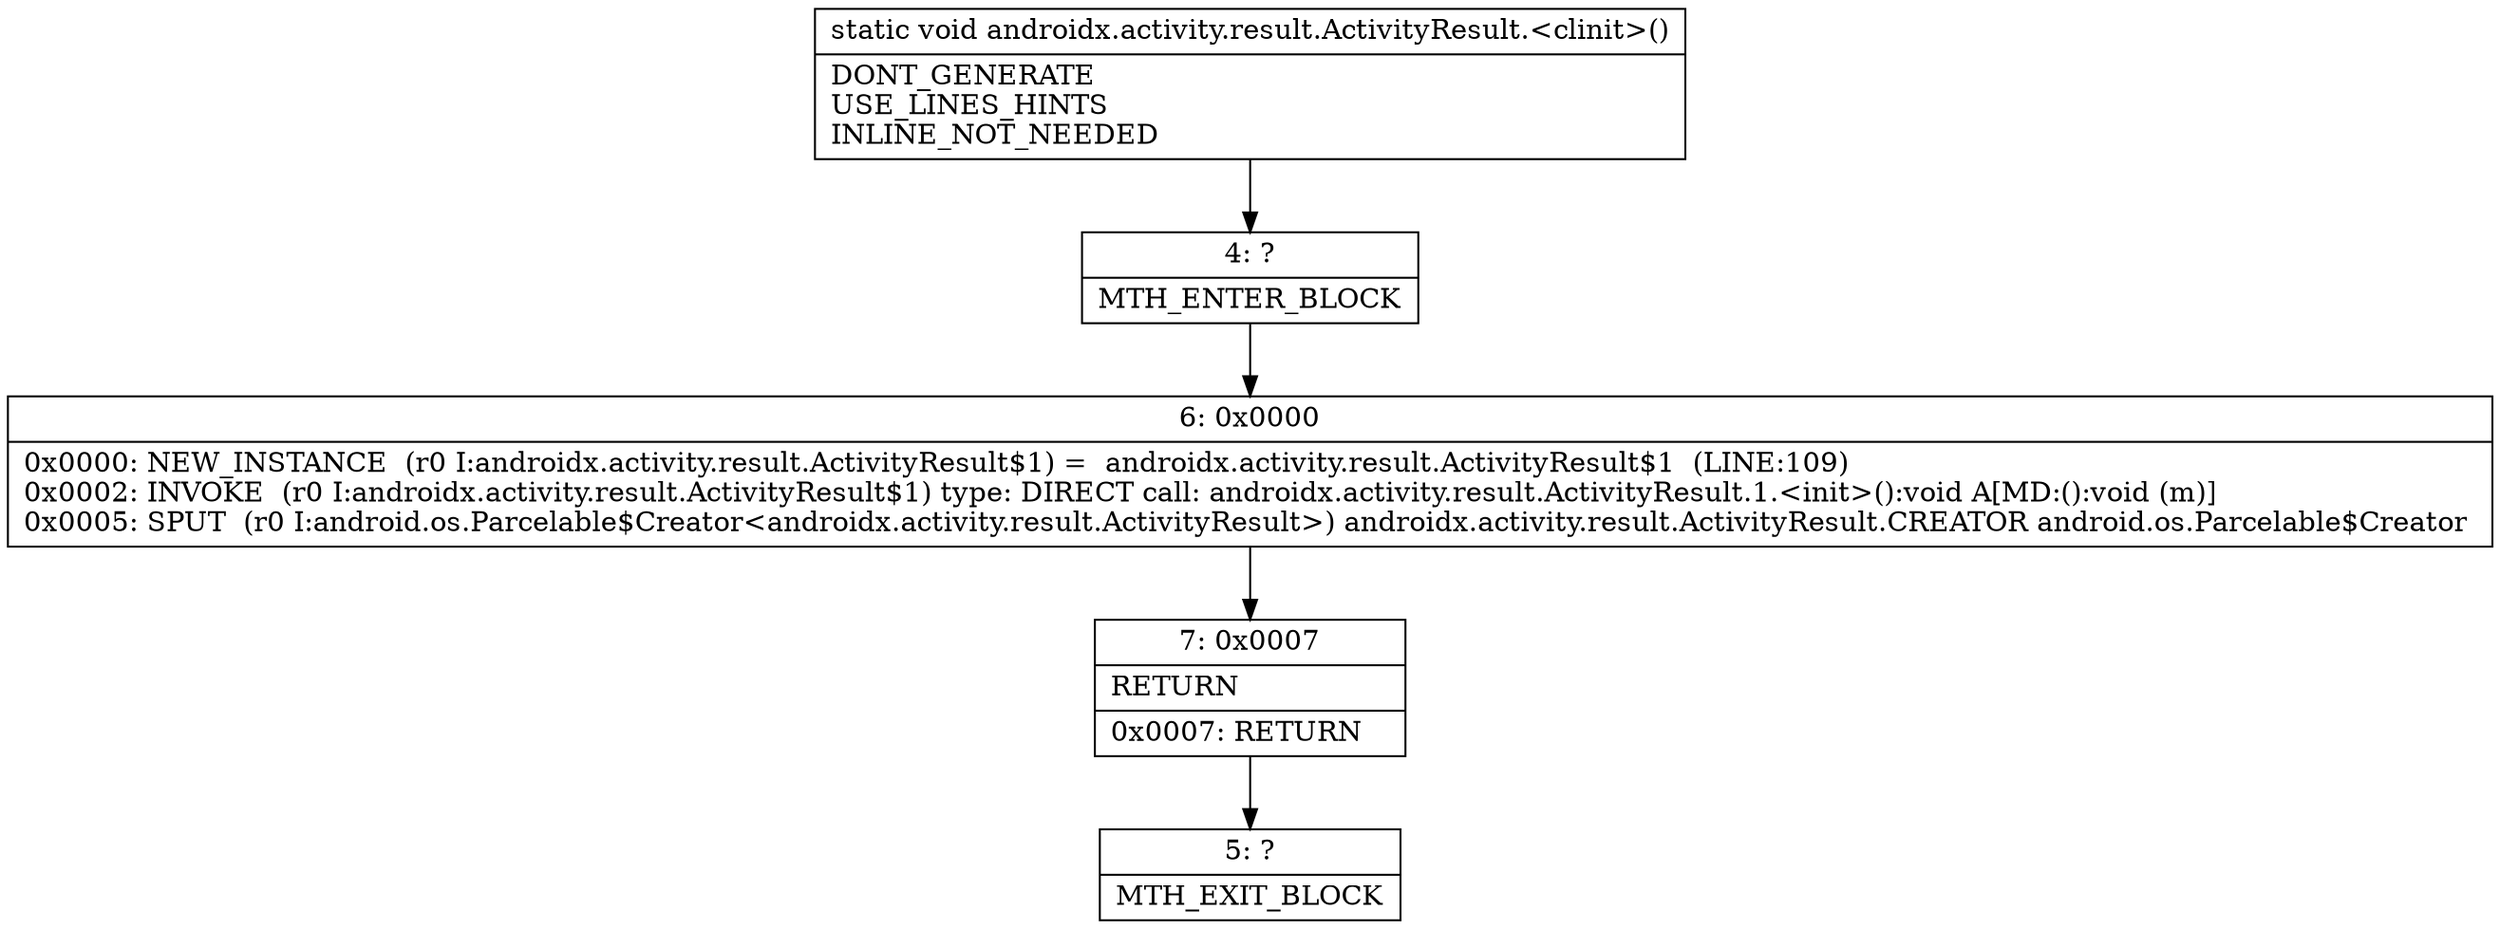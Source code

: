 digraph "CFG forandroidx.activity.result.ActivityResult.\<clinit\>()V" {
Node_4 [shape=record,label="{4\:\ ?|MTH_ENTER_BLOCK\l}"];
Node_6 [shape=record,label="{6\:\ 0x0000|0x0000: NEW_INSTANCE  (r0 I:androidx.activity.result.ActivityResult$1) =  androidx.activity.result.ActivityResult$1  (LINE:109)\l0x0002: INVOKE  (r0 I:androidx.activity.result.ActivityResult$1) type: DIRECT call: androidx.activity.result.ActivityResult.1.\<init\>():void A[MD:():void (m)]\l0x0005: SPUT  (r0 I:android.os.Parcelable$Creator\<androidx.activity.result.ActivityResult\>) androidx.activity.result.ActivityResult.CREATOR android.os.Parcelable$Creator \l}"];
Node_7 [shape=record,label="{7\:\ 0x0007|RETURN\l|0x0007: RETURN   \l}"];
Node_5 [shape=record,label="{5\:\ ?|MTH_EXIT_BLOCK\l}"];
MethodNode[shape=record,label="{static void androidx.activity.result.ActivityResult.\<clinit\>()  | DONT_GENERATE\lUSE_LINES_HINTS\lINLINE_NOT_NEEDED\l}"];
MethodNode -> Node_4;Node_4 -> Node_6;
Node_6 -> Node_7;
Node_7 -> Node_5;
}

